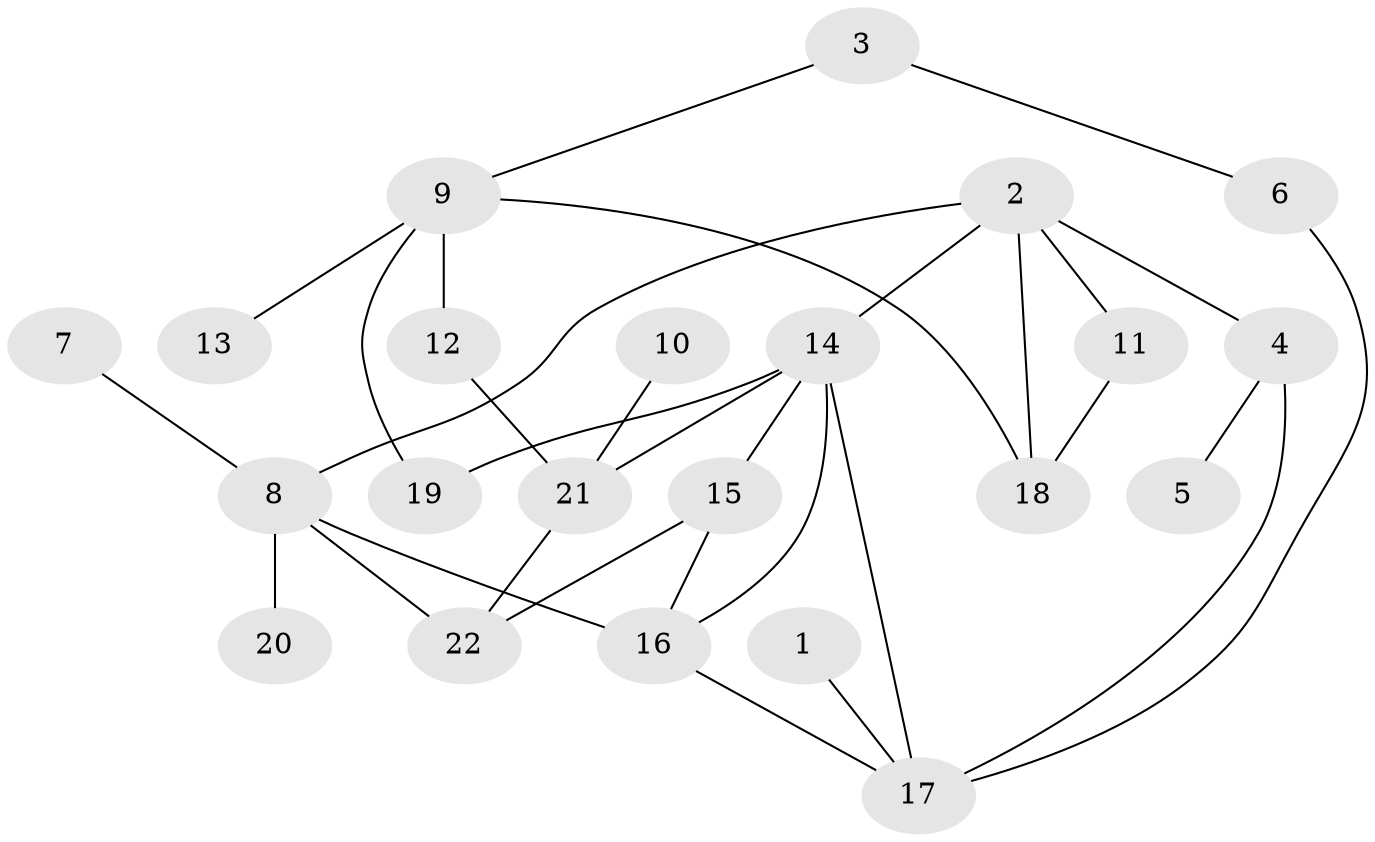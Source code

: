 // original degree distribution, {4: 0.08450704225352113, 6: 0.056338028169014086, 8: 0.014084507042253521, 1: 0.352112676056338, 3: 0.15492957746478872, 2: 0.3380281690140845}
// Generated by graph-tools (version 1.1) at 2025/36/03/04/25 23:36:13]
// undirected, 22 vertices, 31 edges
graph export_dot {
  node [color=gray90,style=filled];
  1;
  2;
  3;
  4;
  5;
  6;
  7;
  8;
  9;
  10;
  11;
  12;
  13;
  14;
  15;
  16;
  17;
  18;
  19;
  20;
  21;
  22;
  1 -- 17 [weight=1.0];
  2 -- 4 [weight=1.0];
  2 -- 8 [weight=1.0];
  2 -- 11 [weight=1.0];
  2 -- 14 [weight=1.0];
  2 -- 18 [weight=1.0];
  3 -- 6 [weight=1.0];
  3 -- 9 [weight=1.0];
  4 -- 5 [weight=1.0];
  4 -- 17 [weight=1.0];
  6 -- 17 [weight=1.0];
  7 -- 8 [weight=1.0];
  8 -- 16 [weight=1.0];
  8 -- 20 [weight=1.0];
  8 -- 22 [weight=2.0];
  9 -- 12 [weight=1.0];
  9 -- 13 [weight=1.0];
  9 -- 18 [weight=1.0];
  9 -- 19 [weight=1.0];
  10 -- 21 [weight=1.0];
  11 -- 18 [weight=1.0];
  12 -- 21 [weight=1.0];
  14 -- 15 [weight=1.0];
  14 -- 16 [weight=1.0];
  14 -- 17 [weight=1.0];
  14 -- 19 [weight=1.0];
  14 -- 21 [weight=1.0];
  15 -- 16 [weight=1.0];
  15 -- 22 [weight=1.0];
  16 -- 17 [weight=1.0];
  21 -- 22 [weight=1.0];
}
